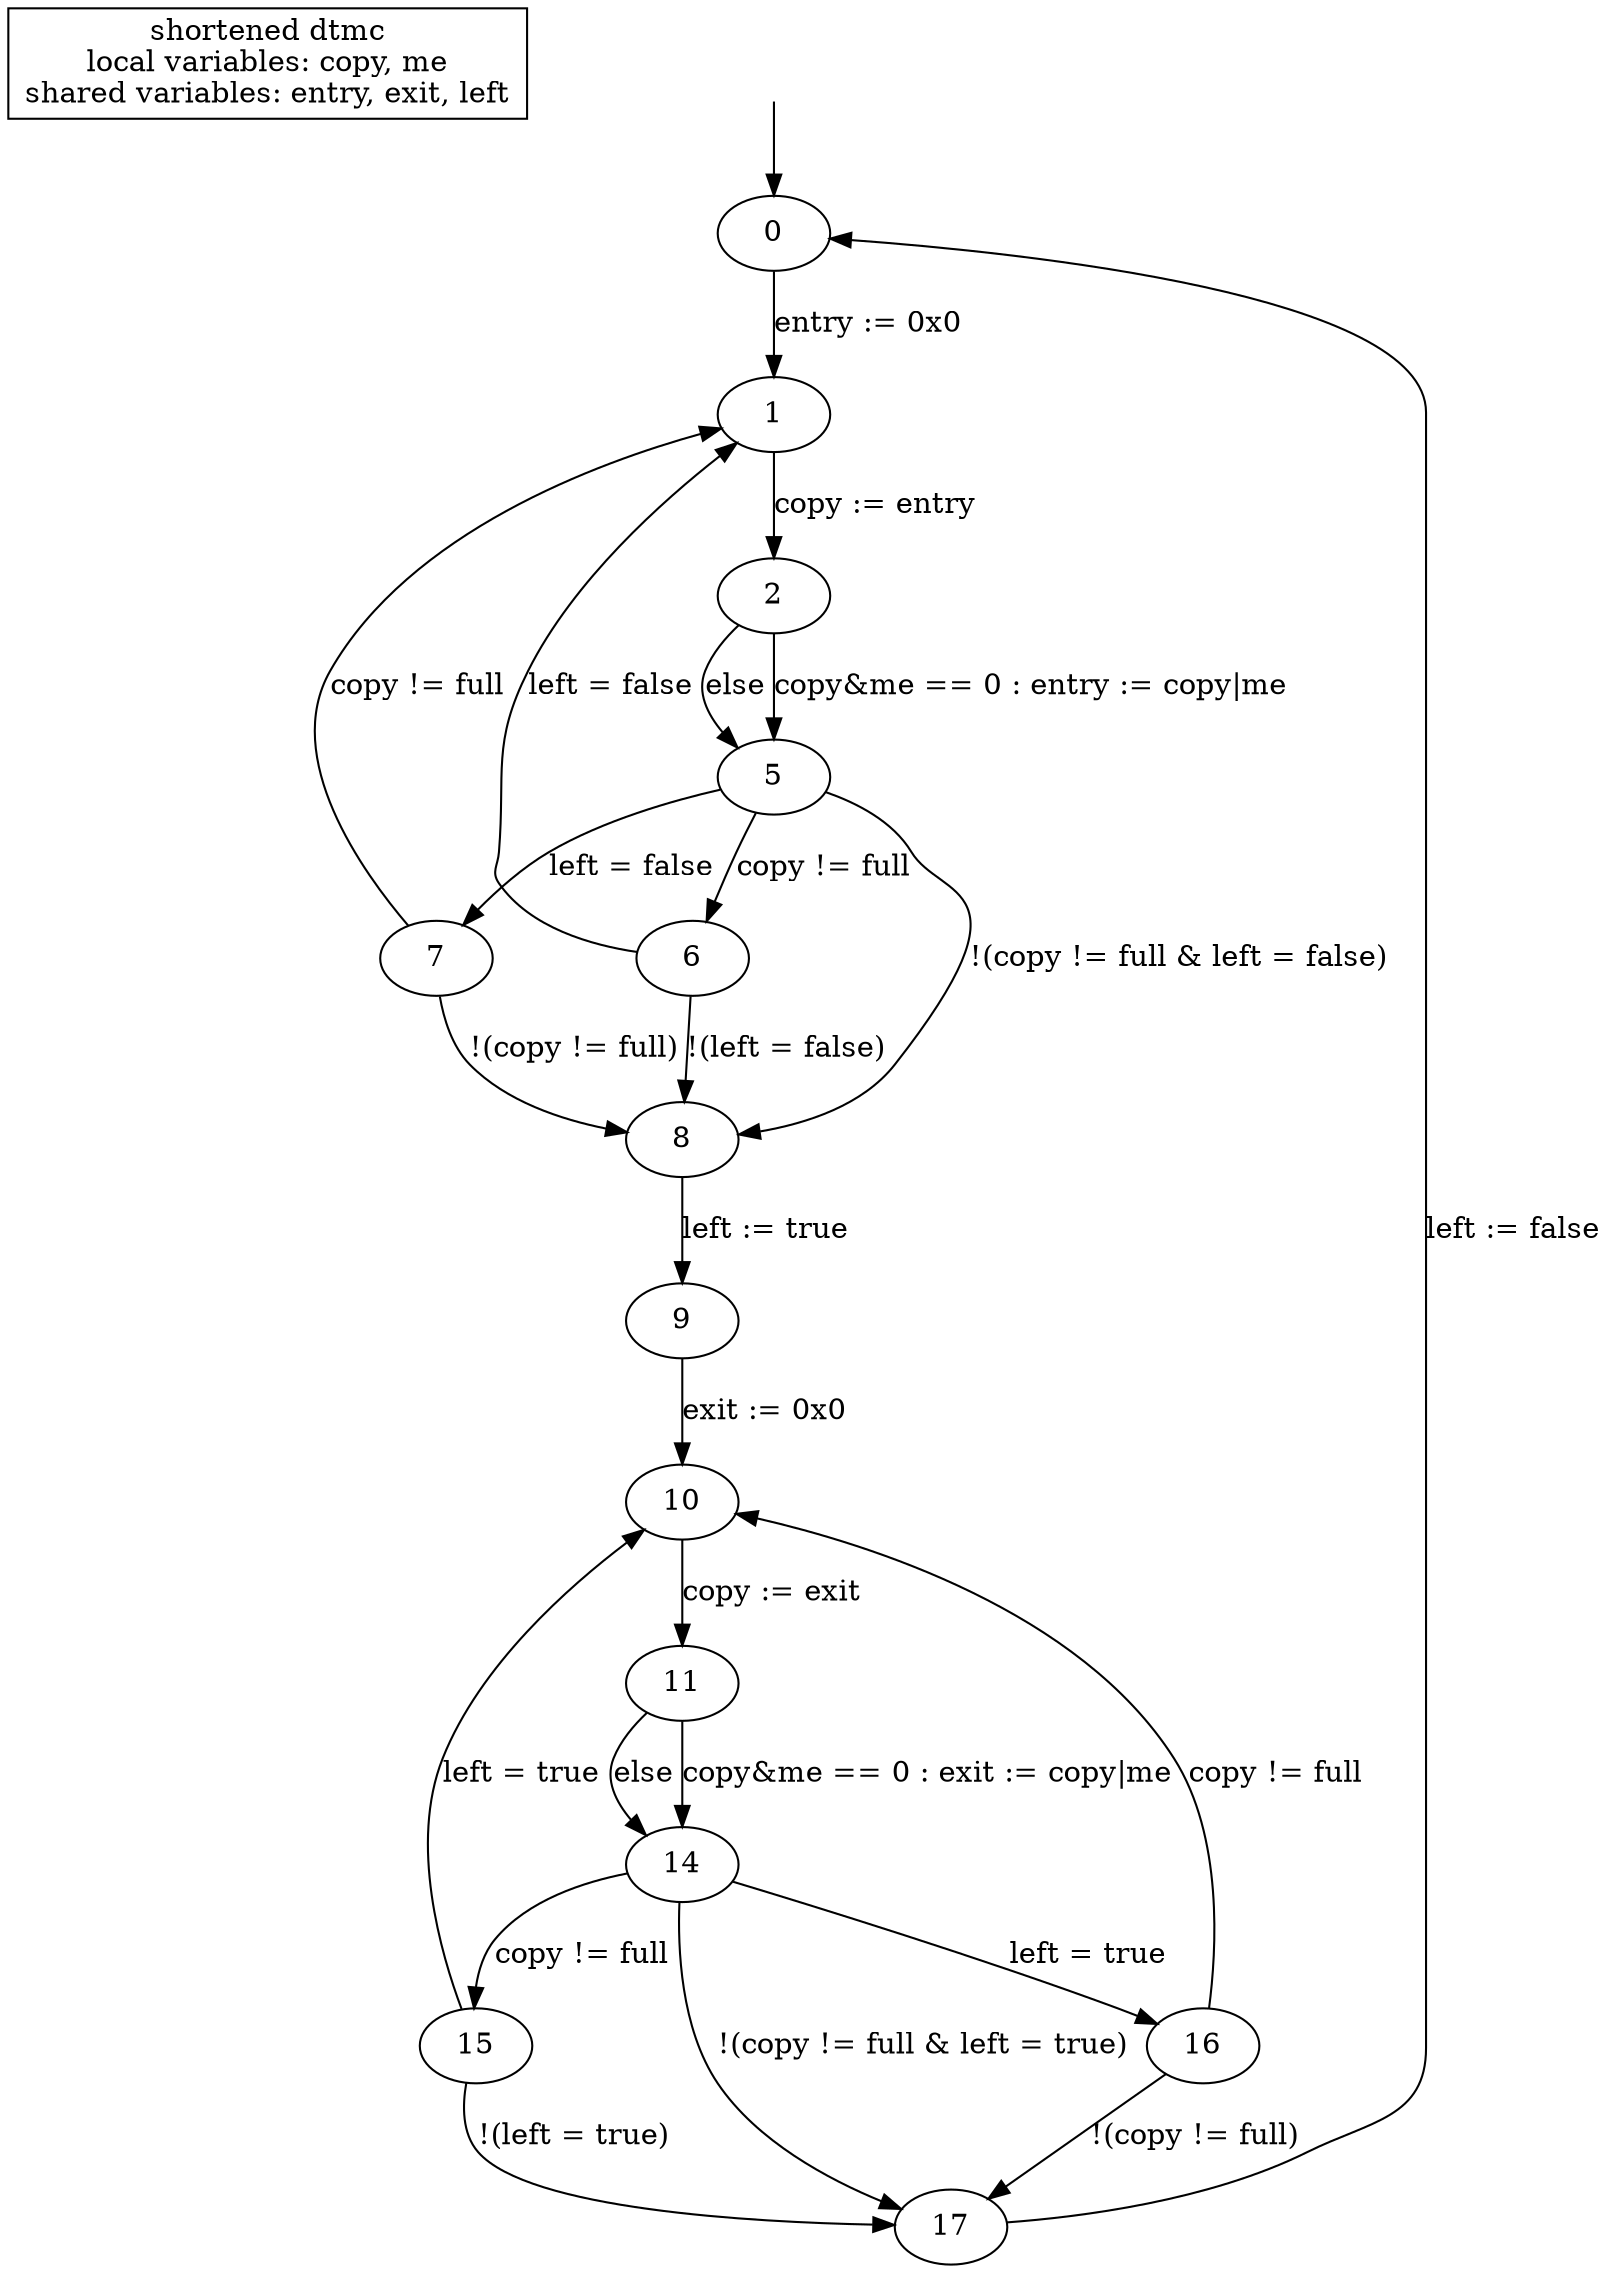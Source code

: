 digraph {

	"shortened dtmc\nlocal variables: copy, me\nshared variables: entry, exit, left" [nojustify=true, shape=box]
	
	initial_state_source [style=invis]
	initial_state_source -> "0"

	"0"  -> "1"  [weight=10, label="entry := 0x0"]
	"1"  -> "2"  [weight=10, label="copy := entry"]

	"2"  -> "5"  [weight=10, label="copy&me == 0 : entry := copy|me"]
	"2"  -> "5"  [label="else"]

	"5"  -> "6"  [label="copy != full"]
	"5"  -> "7"  [label="left = false"]
	"5"  -> "8"  [label="!(copy != full & left = false)"]
	"6"  -> "1"  [label="left = false"]
	"6"  -> "8"  [label="!(left = false)"]
	"7"  -> "1"  [label="copy != full"]
	"7"  -> "8"  [label="!(copy != full)"]

	"8"  -> "9"  [weight=10, label="left := true"]
	"9"  -> "10" [weight=10, label="exit := 0x0"]

	"10" -> "11" [weight=10, label="copy := exit"]
	"11" -> "14" [weight=10, label="copy&me == 0 : exit := copy|me"]
	"11" -> "14" [label="else"]

	"14" -> "15" [label="copy != full"]
	"14" -> "16" [label="left = true"]
	"14" -> "17" [label="!(copy != full & left = true)"]
	"15" -> "10" [label="left = true"]
	"15" -> "17" [label="!(left = true)"]
	"16" -> "10" [label="copy != full"]
	"16" -> "17" [label="!(copy != full)"]

	"17" -> "0"  [label="left := false"]
}

